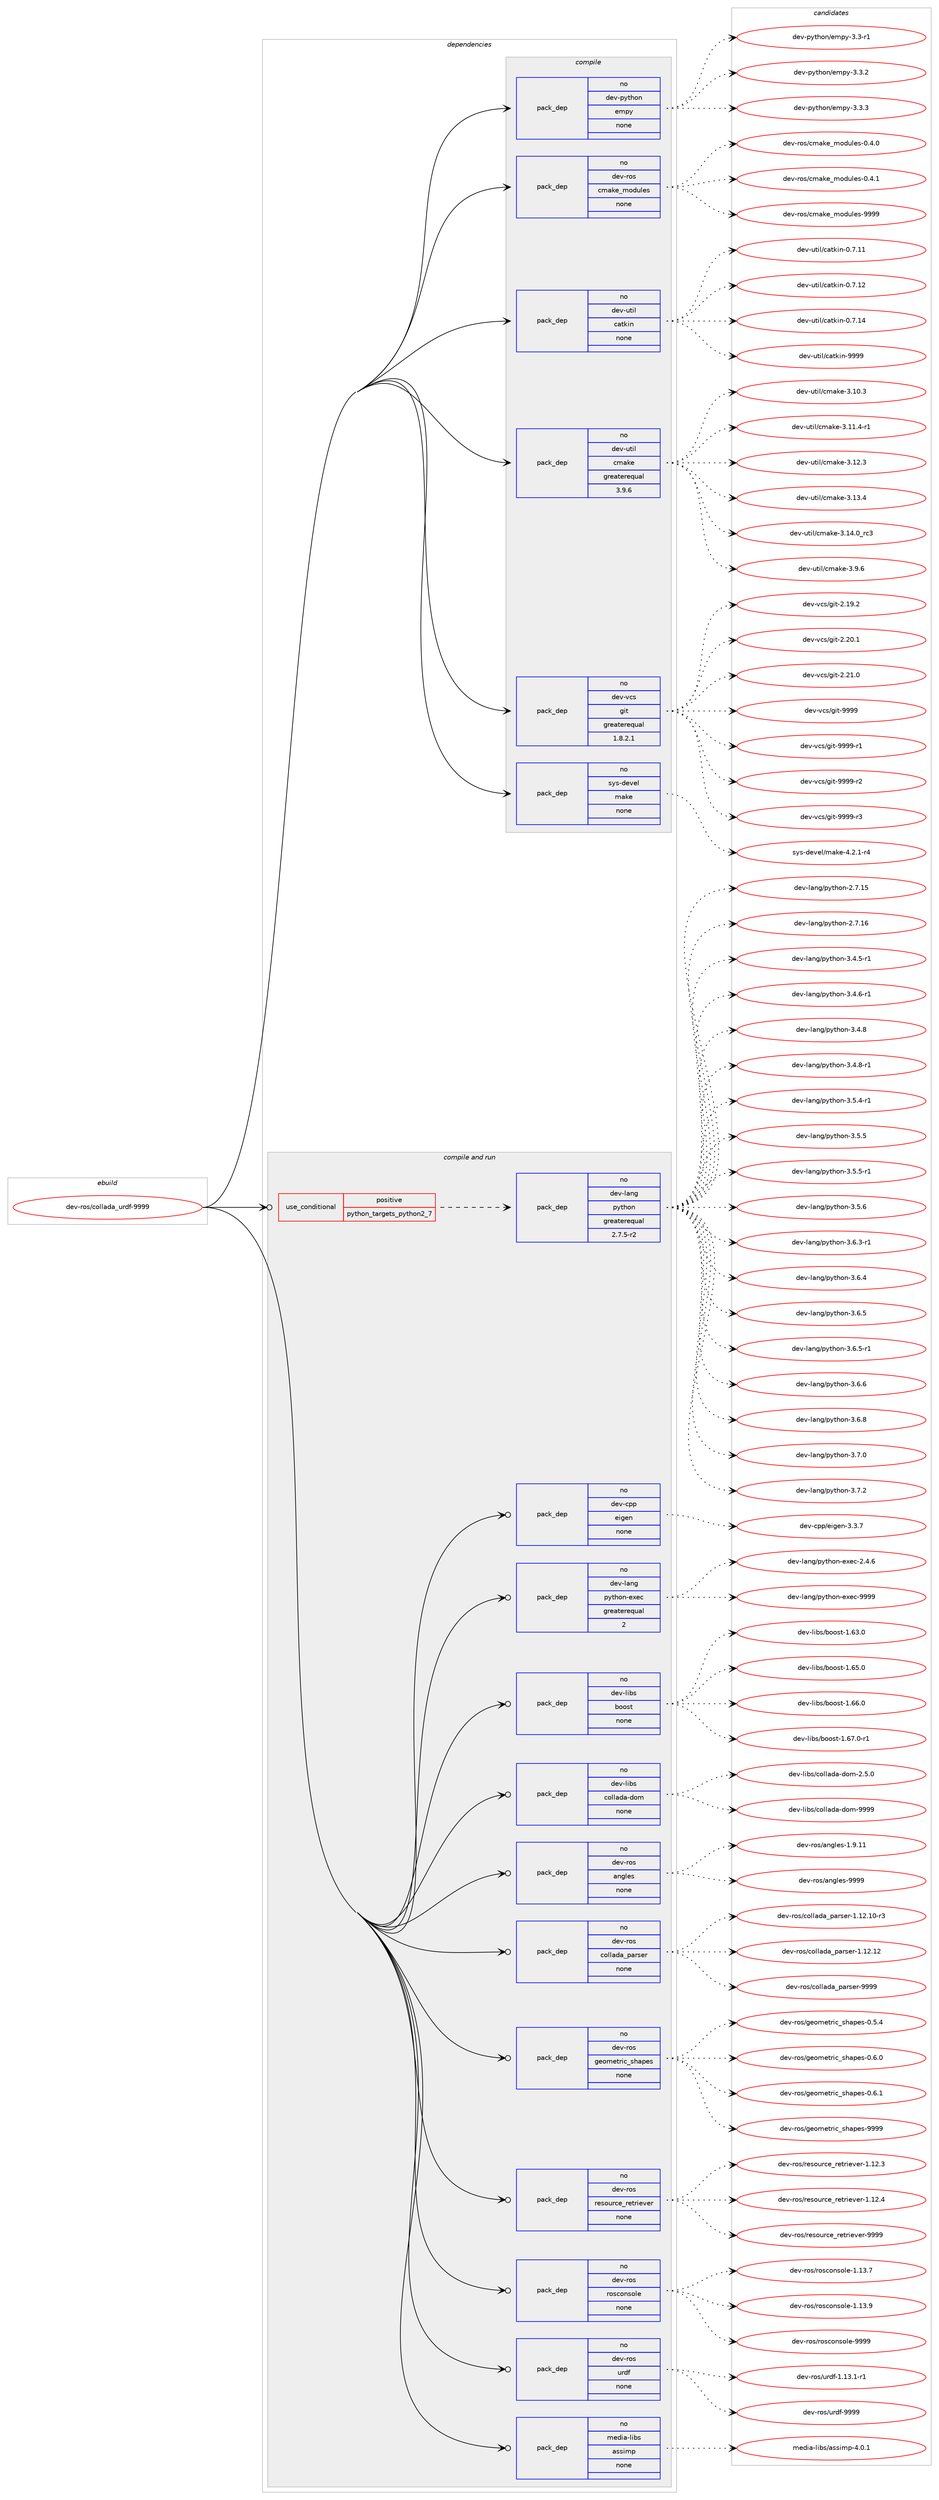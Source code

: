 digraph prolog {

# *************
# Graph options
# *************

newrank=true;
concentrate=true;
compound=true;
graph [rankdir=LR,fontname=Helvetica,fontsize=10,ranksep=1.5];#, ranksep=2.5, nodesep=0.2];
edge  [arrowhead=vee];
node  [fontname=Helvetica,fontsize=10];

# **********
# The ebuild
# **********

subgraph cluster_leftcol {
color=gray;
rank=same;
label=<<i>ebuild</i>>;
id [label="dev-ros/collada_urdf-9999", color=red, width=4, href="../dev-ros/collada_urdf-9999.svg"];
}

# ****************
# The dependencies
# ****************

subgraph cluster_midcol {
color=gray;
label=<<i>dependencies</i>>;
subgraph cluster_compile {
fillcolor="#eeeeee";
style=filled;
label=<<i>compile</i>>;
subgraph pack1041760 {
dependency1453223 [label=<<TABLE BORDER="0" CELLBORDER="1" CELLSPACING="0" CELLPADDING="4" WIDTH="220"><TR><TD ROWSPAN="6" CELLPADDING="30">pack_dep</TD></TR><TR><TD WIDTH="110">no</TD></TR><TR><TD>dev-python</TD></TR><TR><TD>empy</TD></TR><TR><TD>none</TD></TR><TR><TD></TD></TR></TABLE>>, shape=none, color=blue];
}
id:e -> dependency1453223:w [weight=20,style="solid",arrowhead="vee"];
subgraph pack1041761 {
dependency1453224 [label=<<TABLE BORDER="0" CELLBORDER="1" CELLSPACING="0" CELLPADDING="4" WIDTH="220"><TR><TD ROWSPAN="6" CELLPADDING="30">pack_dep</TD></TR><TR><TD WIDTH="110">no</TD></TR><TR><TD>dev-ros</TD></TR><TR><TD>cmake_modules</TD></TR><TR><TD>none</TD></TR><TR><TD></TD></TR></TABLE>>, shape=none, color=blue];
}
id:e -> dependency1453224:w [weight=20,style="solid",arrowhead="vee"];
subgraph pack1041762 {
dependency1453225 [label=<<TABLE BORDER="0" CELLBORDER="1" CELLSPACING="0" CELLPADDING="4" WIDTH="220"><TR><TD ROWSPAN="6" CELLPADDING="30">pack_dep</TD></TR><TR><TD WIDTH="110">no</TD></TR><TR><TD>dev-util</TD></TR><TR><TD>catkin</TD></TR><TR><TD>none</TD></TR><TR><TD></TD></TR></TABLE>>, shape=none, color=blue];
}
id:e -> dependency1453225:w [weight=20,style="solid",arrowhead="vee"];
subgraph pack1041763 {
dependency1453226 [label=<<TABLE BORDER="0" CELLBORDER="1" CELLSPACING="0" CELLPADDING="4" WIDTH="220"><TR><TD ROWSPAN="6" CELLPADDING="30">pack_dep</TD></TR><TR><TD WIDTH="110">no</TD></TR><TR><TD>dev-util</TD></TR><TR><TD>cmake</TD></TR><TR><TD>greaterequal</TD></TR><TR><TD>3.9.6</TD></TR></TABLE>>, shape=none, color=blue];
}
id:e -> dependency1453226:w [weight=20,style="solid",arrowhead="vee"];
subgraph pack1041764 {
dependency1453227 [label=<<TABLE BORDER="0" CELLBORDER="1" CELLSPACING="0" CELLPADDING="4" WIDTH="220"><TR><TD ROWSPAN="6" CELLPADDING="30">pack_dep</TD></TR><TR><TD WIDTH="110">no</TD></TR><TR><TD>dev-vcs</TD></TR><TR><TD>git</TD></TR><TR><TD>greaterequal</TD></TR><TR><TD>1.8.2.1</TD></TR></TABLE>>, shape=none, color=blue];
}
id:e -> dependency1453227:w [weight=20,style="solid",arrowhead="vee"];
subgraph pack1041765 {
dependency1453228 [label=<<TABLE BORDER="0" CELLBORDER="1" CELLSPACING="0" CELLPADDING="4" WIDTH="220"><TR><TD ROWSPAN="6" CELLPADDING="30">pack_dep</TD></TR><TR><TD WIDTH="110">no</TD></TR><TR><TD>sys-devel</TD></TR><TR><TD>make</TD></TR><TR><TD>none</TD></TR><TR><TD></TD></TR></TABLE>>, shape=none, color=blue];
}
id:e -> dependency1453228:w [weight=20,style="solid",arrowhead="vee"];
}
subgraph cluster_compileandrun {
fillcolor="#eeeeee";
style=filled;
label=<<i>compile and run</i>>;
subgraph cond388073 {
dependency1453229 [label=<<TABLE BORDER="0" CELLBORDER="1" CELLSPACING="0" CELLPADDING="4"><TR><TD ROWSPAN="3" CELLPADDING="10">use_conditional</TD></TR><TR><TD>positive</TD></TR><TR><TD>python_targets_python2_7</TD></TR></TABLE>>, shape=none, color=red];
subgraph pack1041766 {
dependency1453230 [label=<<TABLE BORDER="0" CELLBORDER="1" CELLSPACING="0" CELLPADDING="4" WIDTH="220"><TR><TD ROWSPAN="6" CELLPADDING="30">pack_dep</TD></TR><TR><TD WIDTH="110">no</TD></TR><TR><TD>dev-lang</TD></TR><TR><TD>python</TD></TR><TR><TD>greaterequal</TD></TR><TR><TD>2.7.5-r2</TD></TR></TABLE>>, shape=none, color=blue];
}
dependency1453229:e -> dependency1453230:w [weight=20,style="dashed",arrowhead="vee"];
}
id:e -> dependency1453229:w [weight=20,style="solid",arrowhead="odotvee"];
subgraph pack1041767 {
dependency1453231 [label=<<TABLE BORDER="0" CELLBORDER="1" CELLSPACING="0" CELLPADDING="4" WIDTH="220"><TR><TD ROWSPAN="6" CELLPADDING="30">pack_dep</TD></TR><TR><TD WIDTH="110">no</TD></TR><TR><TD>dev-cpp</TD></TR><TR><TD>eigen</TD></TR><TR><TD>none</TD></TR><TR><TD></TD></TR></TABLE>>, shape=none, color=blue];
}
id:e -> dependency1453231:w [weight=20,style="solid",arrowhead="odotvee"];
subgraph pack1041768 {
dependency1453232 [label=<<TABLE BORDER="0" CELLBORDER="1" CELLSPACING="0" CELLPADDING="4" WIDTH="220"><TR><TD ROWSPAN="6" CELLPADDING="30">pack_dep</TD></TR><TR><TD WIDTH="110">no</TD></TR><TR><TD>dev-lang</TD></TR><TR><TD>python-exec</TD></TR><TR><TD>greaterequal</TD></TR><TR><TD>2</TD></TR></TABLE>>, shape=none, color=blue];
}
id:e -> dependency1453232:w [weight=20,style="solid",arrowhead="odotvee"];
subgraph pack1041769 {
dependency1453233 [label=<<TABLE BORDER="0" CELLBORDER="1" CELLSPACING="0" CELLPADDING="4" WIDTH="220"><TR><TD ROWSPAN="6" CELLPADDING="30">pack_dep</TD></TR><TR><TD WIDTH="110">no</TD></TR><TR><TD>dev-libs</TD></TR><TR><TD>boost</TD></TR><TR><TD>none</TD></TR><TR><TD></TD></TR></TABLE>>, shape=none, color=blue];
}
id:e -> dependency1453233:w [weight=20,style="solid",arrowhead="odotvee"];
subgraph pack1041770 {
dependency1453234 [label=<<TABLE BORDER="0" CELLBORDER="1" CELLSPACING="0" CELLPADDING="4" WIDTH="220"><TR><TD ROWSPAN="6" CELLPADDING="30">pack_dep</TD></TR><TR><TD WIDTH="110">no</TD></TR><TR><TD>dev-libs</TD></TR><TR><TD>collada-dom</TD></TR><TR><TD>none</TD></TR><TR><TD></TD></TR></TABLE>>, shape=none, color=blue];
}
id:e -> dependency1453234:w [weight=20,style="solid",arrowhead="odotvee"];
subgraph pack1041771 {
dependency1453235 [label=<<TABLE BORDER="0" CELLBORDER="1" CELLSPACING="0" CELLPADDING="4" WIDTH="220"><TR><TD ROWSPAN="6" CELLPADDING="30">pack_dep</TD></TR><TR><TD WIDTH="110">no</TD></TR><TR><TD>dev-ros</TD></TR><TR><TD>angles</TD></TR><TR><TD>none</TD></TR><TR><TD></TD></TR></TABLE>>, shape=none, color=blue];
}
id:e -> dependency1453235:w [weight=20,style="solid",arrowhead="odotvee"];
subgraph pack1041772 {
dependency1453236 [label=<<TABLE BORDER="0" CELLBORDER="1" CELLSPACING="0" CELLPADDING="4" WIDTH="220"><TR><TD ROWSPAN="6" CELLPADDING="30">pack_dep</TD></TR><TR><TD WIDTH="110">no</TD></TR><TR><TD>dev-ros</TD></TR><TR><TD>collada_parser</TD></TR><TR><TD>none</TD></TR><TR><TD></TD></TR></TABLE>>, shape=none, color=blue];
}
id:e -> dependency1453236:w [weight=20,style="solid",arrowhead="odotvee"];
subgraph pack1041773 {
dependency1453237 [label=<<TABLE BORDER="0" CELLBORDER="1" CELLSPACING="0" CELLPADDING="4" WIDTH="220"><TR><TD ROWSPAN="6" CELLPADDING="30">pack_dep</TD></TR><TR><TD WIDTH="110">no</TD></TR><TR><TD>dev-ros</TD></TR><TR><TD>geometric_shapes</TD></TR><TR><TD>none</TD></TR><TR><TD></TD></TR></TABLE>>, shape=none, color=blue];
}
id:e -> dependency1453237:w [weight=20,style="solid",arrowhead="odotvee"];
subgraph pack1041774 {
dependency1453238 [label=<<TABLE BORDER="0" CELLBORDER="1" CELLSPACING="0" CELLPADDING="4" WIDTH="220"><TR><TD ROWSPAN="6" CELLPADDING="30">pack_dep</TD></TR><TR><TD WIDTH="110">no</TD></TR><TR><TD>dev-ros</TD></TR><TR><TD>resource_retriever</TD></TR><TR><TD>none</TD></TR><TR><TD></TD></TR></TABLE>>, shape=none, color=blue];
}
id:e -> dependency1453238:w [weight=20,style="solid",arrowhead="odotvee"];
subgraph pack1041775 {
dependency1453239 [label=<<TABLE BORDER="0" CELLBORDER="1" CELLSPACING="0" CELLPADDING="4" WIDTH="220"><TR><TD ROWSPAN="6" CELLPADDING="30">pack_dep</TD></TR><TR><TD WIDTH="110">no</TD></TR><TR><TD>dev-ros</TD></TR><TR><TD>rosconsole</TD></TR><TR><TD>none</TD></TR><TR><TD></TD></TR></TABLE>>, shape=none, color=blue];
}
id:e -> dependency1453239:w [weight=20,style="solid",arrowhead="odotvee"];
subgraph pack1041776 {
dependency1453240 [label=<<TABLE BORDER="0" CELLBORDER="1" CELLSPACING="0" CELLPADDING="4" WIDTH="220"><TR><TD ROWSPAN="6" CELLPADDING="30">pack_dep</TD></TR><TR><TD WIDTH="110">no</TD></TR><TR><TD>dev-ros</TD></TR><TR><TD>urdf</TD></TR><TR><TD>none</TD></TR><TR><TD></TD></TR></TABLE>>, shape=none, color=blue];
}
id:e -> dependency1453240:w [weight=20,style="solid",arrowhead="odotvee"];
subgraph pack1041777 {
dependency1453241 [label=<<TABLE BORDER="0" CELLBORDER="1" CELLSPACING="0" CELLPADDING="4" WIDTH="220"><TR><TD ROWSPAN="6" CELLPADDING="30">pack_dep</TD></TR><TR><TD WIDTH="110">no</TD></TR><TR><TD>media-libs</TD></TR><TR><TD>assimp</TD></TR><TR><TD>none</TD></TR><TR><TD></TD></TR></TABLE>>, shape=none, color=blue];
}
id:e -> dependency1453241:w [weight=20,style="solid",arrowhead="odotvee"];
}
subgraph cluster_run {
fillcolor="#eeeeee";
style=filled;
label=<<i>run</i>>;
}
}

# **************
# The candidates
# **************

subgraph cluster_choices {
rank=same;
color=gray;
label=<<i>candidates</i>>;

subgraph choice1041760 {
color=black;
nodesep=1;
choice1001011184511212111610411111047101109112121455146514511449 [label="dev-python/empy-3.3-r1", color=red, width=4,href="../dev-python/empy-3.3-r1.svg"];
choice1001011184511212111610411111047101109112121455146514650 [label="dev-python/empy-3.3.2", color=red, width=4,href="../dev-python/empy-3.3.2.svg"];
choice1001011184511212111610411111047101109112121455146514651 [label="dev-python/empy-3.3.3", color=red, width=4,href="../dev-python/empy-3.3.3.svg"];
dependency1453223:e -> choice1001011184511212111610411111047101109112121455146514511449:w [style=dotted,weight="100"];
dependency1453223:e -> choice1001011184511212111610411111047101109112121455146514650:w [style=dotted,weight="100"];
dependency1453223:e -> choice1001011184511212111610411111047101109112121455146514651:w [style=dotted,weight="100"];
}
subgraph choice1041761 {
color=black;
nodesep=1;
choice1001011184511411111547991099710710195109111100117108101115454846524648 [label="dev-ros/cmake_modules-0.4.0", color=red, width=4,href="../dev-ros/cmake_modules-0.4.0.svg"];
choice1001011184511411111547991099710710195109111100117108101115454846524649 [label="dev-ros/cmake_modules-0.4.1", color=red, width=4,href="../dev-ros/cmake_modules-0.4.1.svg"];
choice10010111845114111115479910997107101951091111001171081011154557575757 [label="dev-ros/cmake_modules-9999", color=red, width=4,href="../dev-ros/cmake_modules-9999.svg"];
dependency1453224:e -> choice1001011184511411111547991099710710195109111100117108101115454846524648:w [style=dotted,weight="100"];
dependency1453224:e -> choice1001011184511411111547991099710710195109111100117108101115454846524649:w [style=dotted,weight="100"];
dependency1453224:e -> choice10010111845114111115479910997107101951091111001171081011154557575757:w [style=dotted,weight="100"];
}
subgraph choice1041762 {
color=black;
nodesep=1;
choice1001011184511711610510847999711610710511045484655464949 [label="dev-util/catkin-0.7.11", color=red, width=4,href="../dev-util/catkin-0.7.11.svg"];
choice1001011184511711610510847999711610710511045484655464950 [label="dev-util/catkin-0.7.12", color=red, width=4,href="../dev-util/catkin-0.7.12.svg"];
choice1001011184511711610510847999711610710511045484655464952 [label="dev-util/catkin-0.7.14", color=red, width=4,href="../dev-util/catkin-0.7.14.svg"];
choice100101118451171161051084799971161071051104557575757 [label="dev-util/catkin-9999", color=red, width=4,href="../dev-util/catkin-9999.svg"];
dependency1453225:e -> choice1001011184511711610510847999711610710511045484655464949:w [style=dotted,weight="100"];
dependency1453225:e -> choice1001011184511711610510847999711610710511045484655464950:w [style=dotted,weight="100"];
dependency1453225:e -> choice1001011184511711610510847999711610710511045484655464952:w [style=dotted,weight="100"];
dependency1453225:e -> choice100101118451171161051084799971161071051104557575757:w [style=dotted,weight="100"];
}
subgraph choice1041763 {
color=black;
nodesep=1;
choice1001011184511711610510847991099710710145514649484651 [label="dev-util/cmake-3.10.3", color=red, width=4,href="../dev-util/cmake-3.10.3.svg"];
choice10010111845117116105108479910997107101455146494946524511449 [label="dev-util/cmake-3.11.4-r1", color=red, width=4,href="../dev-util/cmake-3.11.4-r1.svg"];
choice1001011184511711610510847991099710710145514649504651 [label="dev-util/cmake-3.12.3", color=red, width=4,href="../dev-util/cmake-3.12.3.svg"];
choice1001011184511711610510847991099710710145514649514652 [label="dev-util/cmake-3.13.4", color=red, width=4,href="../dev-util/cmake-3.13.4.svg"];
choice1001011184511711610510847991099710710145514649524648951149951 [label="dev-util/cmake-3.14.0_rc3", color=red, width=4,href="../dev-util/cmake-3.14.0_rc3.svg"];
choice10010111845117116105108479910997107101455146574654 [label="dev-util/cmake-3.9.6", color=red, width=4,href="../dev-util/cmake-3.9.6.svg"];
dependency1453226:e -> choice1001011184511711610510847991099710710145514649484651:w [style=dotted,weight="100"];
dependency1453226:e -> choice10010111845117116105108479910997107101455146494946524511449:w [style=dotted,weight="100"];
dependency1453226:e -> choice1001011184511711610510847991099710710145514649504651:w [style=dotted,weight="100"];
dependency1453226:e -> choice1001011184511711610510847991099710710145514649514652:w [style=dotted,weight="100"];
dependency1453226:e -> choice1001011184511711610510847991099710710145514649524648951149951:w [style=dotted,weight="100"];
dependency1453226:e -> choice10010111845117116105108479910997107101455146574654:w [style=dotted,weight="100"];
}
subgraph choice1041764 {
color=black;
nodesep=1;
choice10010111845118991154710310511645504649574650 [label="dev-vcs/git-2.19.2", color=red, width=4,href="../dev-vcs/git-2.19.2.svg"];
choice10010111845118991154710310511645504650484649 [label="dev-vcs/git-2.20.1", color=red, width=4,href="../dev-vcs/git-2.20.1.svg"];
choice10010111845118991154710310511645504650494648 [label="dev-vcs/git-2.21.0", color=red, width=4,href="../dev-vcs/git-2.21.0.svg"];
choice1001011184511899115471031051164557575757 [label="dev-vcs/git-9999", color=red, width=4,href="../dev-vcs/git-9999.svg"];
choice10010111845118991154710310511645575757574511449 [label="dev-vcs/git-9999-r1", color=red, width=4,href="../dev-vcs/git-9999-r1.svg"];
choice10010111845118991154710310511645575757574511450 [label="dev-vcs/git-9999-r2", color=red, width=4,href="../dev-vcs/git-9999-r2.svg"];
choice10010111845118991154710310511645575757574511451 [label="dev-vcs/git-9999-r3", color=red, width=4,href="../dev-vcs/git-9999-r3.svg"];
dependency1453227:e -> choice10010111845118991154710310511645504649574650:w [style=dotted,weight="100"];
dependency1453227:e -> choice10010111845118991154710310511645504650484649:w [style=dotted,weight="100"];
dependency1453227:e -> choice10010111845118991154710310511645504650494648:w [style=dotted,weight="100"];
dependency1453227:e -> choice1001011184511899115471031051164557575757:w [style=dotted,weight="100"];
dependency1453227:e -> choice10010111845118991154710310511645575757574511449:w [style=dotted,weight="100"];
dependency1453227:e -> choice10010111845118991154710310511645575757574511450:w [style=dotted,weight="100"];
dependency1453227:e -> choice10010111845118991154710310511645575757574511451:w [style=dotted,weight="100"];
}
subgraph choice1041765 {
color=black;
nodesep=1;
choice1151211154510010111810110847109971071014552465046494511452 [label="sys-devel/make-4.2.1-r4", color=red, width=4,href="../sys-devel/make-4.2.1-r4.svg"];
dependency1453228:e -> choice1151211154510010111810110847109971071014552465046494511452:w [style=dotted,weight="100"];
}
subgraph choice1041766 {
color=black;
nodesep=1;
choice10010111845108971101034711212111610411111045504655464953 [label="dev-lang/python-2.7.15", color=red, width=4,href="../dev-lang/python-2.7.15.svg"];
choice10010111845108971101034711212111610411111045504655464954 [label="dev-lang/python-2.7.16", color=red, width=4,href="../dev-lang/python-2.7.16.svg"];
choice1001011184510897110103471121211161041111104551465246534511449 [label="dev-lang/python-3.4.5-r1", color=red, width=4,href="../dev-lang/python-3.4.5-r1.svg"];
choice1001011184510897110103471121211161041111104551465246544511449 [label="dev-lang/python-3.4.6-r1", color=red, width=4,href="../dev-lang/python-3.4.6-r1.svg"];
choice100101118451089711010347112121116104111110455146524656 [label="dev-lang/python-3.4.8", color=red, width=4,href="../dev-lang/python-3.4.8.svg"];
choice1001011184510897110103471121211161041111104551465246564511449 [label="dev-lang/python-3.4.8-r1", color=red, width=4,href="../dev-lang/python-3.4.8-r1.svg"];
choice1001011184510897110103471121211161041111104551465346524511449 [label="dev-lang/python-3.5.4-r1", color=red, width=4,href="../dev-lang/python-3.5.4-r1.svg"];
choice100101118451089711010347112121116104111110455146534653 [label="dev-lang/python-3.5.5", color=red, width=4,href="../dev-lang/python-3.5.5.svg"];
choice1001011184510897110103471121211161041111104551465346534511449 [label="dev-lang/python-3.5.5-r1", color=red, width=4,href="../dev-lang/python-3.5.5-r1.svg"];
choice100101118451089711010347112121116104111110455146534654 [label="dev-lang/python-3.5.6", color=red, width=4,href="../dev-lang/python-3.5.6.svg"];
choice1001011184510897110103471121211161041111104551465446514511449 [label="dev-lang/python-3.6.3-r1", color=red, width=4,href="../dev-lang/python-3.6.3-r1.svg"];
choice100101118451089711010347112121116104111110455146544652 [label="dev-lang/python-3.6.4", color=red, width=4,href="../dev-lang/python-3.6.4.svg"];
choice100101118451089711010347112121116104111110455146544653 [label="dev-lang/python-3.6.5", color=red, width=4,href="../dev-lang/python-3.6.5.svg"];
choice1001011184510897110103471121211161041111104551465446534511449 [label="dev-lang/python-3.6.5-r1", color=red, width=4,href="../dev-lang/python-3.6.5-r1.svg"];
choice100101118451089711010347112121116104111110455146544654 [label="dev-lang/python-3.6.6", color=red, width=4,href="../dev-lang/python-3.6.6.svg"];
choice100101118451089711010347112121116104111110455146544656 [label="dev-lang/python-3.6.8", color=red, width=4,href="../dev-lang/python-3.6.8.svg"];
choice100101118451089711010347112121116104111110455146554648 [label="dev-lang/python-3.7.0", color=red, width=4,href="../dev-lang/python-3.7.0.svg"];
choice100101118451089711010347112121116104111110455146554650 [label="dev-lang/python-3.7.2", color=red, width=4,href="../dev-lang/python-3.7.2.svg"];
dependency1453230:e -> choice10010111845108971101034711212111610411111045504655464953:w [style=dotted,weight="100"];
dependency1453230:e -> choice10010111845108971101034711212111610411111045504655464954:w [style=dotted,weight="100"];
dependency1453230:e -> choice1001011184510897110103471121211161041111104551465246534511449:w [style=dotted,weight="100"];
dependency1453230:e -> choice1001011184510897110103471121211161041111104551465246544511449:w [style=dotted,weight="100"];
dependency1453230:e -> choice100101118451089711010347112121116104111110455146524656:w [style=dotted,weight="100"];
dependency1453230:e -> choice1001011184510897110103471121211161041111104551465246564511449:w [style=dotted,weight="100"];
dependency1453230:e -> choice1001011184510897110103471121211161041111104551465346524511449:w [style=dotted,weight="100"];
dependency1453230:e -> choice100101118451089711010347112121116104111110455146534653:w [style=dotted,weight="100"];
dependency1453230:e -> choice1001011184510897110103471121211161041111104551465346534511449:w [style=dotted,weight="100"];
dependency1453230:e -> choice100101118451089711010347112121116104111110455146534654:w [style=dotted,weight="100"];
dependency1453230:e -> choice1001011184510897110103471121211161041111104551465446514511449:w [style=dotted,weight="100"];
dependency1453230:e -> choice100101118451089711010347112121116104111110455146544652:w [style=dotted,weight="100"];
dependency1453230:e -> choice100101118451089711010347112121116104111110455146544653:w [style=dotted,weight="100"];
dependency1453230:e -> choice1001011184510897110103471121211161041111104551465446534511449:w [style=dotted,weight="100"];
dependency1453230:e -> choice100101118451089711010347112121116104111110455146544654:w [style=dotted,weight="100"];
dependency1453230:e -> choice100101118451089711010347112121116104111110455146544656:w [style=dotted,weight="100"];
dependency1453230:e -> choice100101118451089711010347112121116104111110455146554648:w [style=dotted,weight="100"];
dependency1453230:e -> choice100101118451089711010347112121116104111110455146554650:w [style=dotted,weight="100"];
}
subgraph choice1041767 {
color=black;
nodesep=1;
choice100101118459911211247101105103101110455146514655 [label="dev-cpp/eigen-3.3.7", color=red, width=4,href="../dev-cpp/eigen-3.3.7.svg"];
dependency1453231:e -> choice100101118459911211247101105103101110455146514655:w [style=dotted,weight="100"];
}
subgraph choice1041768 {
color=black;
nodesep=1;
choice1001011184510897110103471121211161041111104510112010199455046524654 [label="dev-lang/python-exec-2.4.6", color=red, width=4,href="../dev-lang/python-exec-2.4.6.svg"];
choice10010111845108971101034711212111610411111045101120101994557575757 [label="dev-lang/python-exec-9999", color=red, width=4,href="../dev-lang/python-exec-9999.svg"];
dependency1453232:e -> choice1001011184510897110103471121211161041111104510112010199455046524654:w [style=dotted,weight="100"];
dependency1453232:e -> choice10010111845108971101034711212111610411111045101120101994557575757:w [style=dotted,weight="100"];
}
subgraph choice1041769 {
color=black;
nodesep=1;
choice1001011184510810598115479811111111511645494654514648 [label="dev-libs/boost-1.63.0", color=red, width=4,href="../dev-libs/boost-1.63.0.svg"];
choice1001011184510810598115479811111111511645494654534648 [label="dev-libs/boost-1.65.0", color=red, width=4,href="../dev-libs/boost-1.65.0.svg"];
choice1001011184510810598115479811111111511645494654544648 [label="dev-libs/boost-1.66.0", color=red, width=4,href="../dev-libs/boost-1.66.0.svg"];
choice10010111845108105981154798111111115116454946545546484511449 [label="dev-libs/boost-1.67.0-r1", color=red, width=4,href="../dev-libs/boost-1.67.0-r1.svg"];
dependency1453233:e -> choice1001011184510810598115479811111111511645494654514648:w [style=dotted,weight="100"];
dependency1453233:e -> choice1001011184510810598115479811111111511645494654534648:w [style=dotted,weight="100"];
dependency1453233:e -> choice1001011184510810598115479811111111511645494654544648:w [style=dotted,weight="100"];
dependency1453233:e -> choice10010111845108105981154798111111115116454946545546484511449:w [style=dotted,weight="100"];
}
subgraph choice1041770 {
color=black;
nodesep=1;
choice10010111845108105981154799111108108971009745100111109455046534648 [label="dev-libs/collada-dom-2.5.0", color=red, width=4,href="../dev-libs/collada-dom-2.5.0.svg"];
choice100101118451081059811547991111081089710097451001111094557575757 [label="dev-libs/collada-dom-9999", color=red, width=4,href="../dev-libs/collada-dom-9999.svg"];
dependency1453234:e -> choice10010111845108105981154799111108108971009745100111109455046534648:w [style=dotted,weight="100"];
dependency1453234:e -> choice100101118451081059811547991111081089710097451001111094557575757:w [style=dotted,weight="100"];
}
subgraph choice1041771 {
color=black;
nodesep=1;
choice10010111845114111115479711010310810111545494657464949 [label="dev-ros/angles-1.9.11", color=red, width=4,href="../dev-ros/angles-1.9.11.svg"];
choice1001011184511411111547971101031081011154557575757 [label="dev-ros/angles-9999", color=red, width=4,href="../dev-ros/angles-9999.svg"];
dependency1453235:e -> choice10010111845114111115479711010310810111545494657464949:w [style=dotted,weight="100"];
dependency1453235:e -> choice1001011184511411111547971101031081011154557575757:w [style=dotted,weight="100"];
}
subgraph choice1041772 {
color=black;
nodesep=1;
choice1001011184511411111547991111081089710097951129711411510111445494649504649484511451 [label="dev-ros/collada_parser-1.12.10-r3", color=red, width=4,href="../dev-ros/collada_parser-1.12.10-r3.svg"];
choice100101118451141111154799111108108971009795112971141151011144549464950464950 [label="dev-ros/collada_parser-1.12.12", color=red, width=4,href="../dev-ros/collada_parser-1.12.12.svg"];
choice100101118451141111154799111108108971009795112971141151011144557575757 [label="dev-ros/collada_parser-9999", color=red, width=4,href="../dev-ros/collada_parser-9999.svg"];
dependency1453236:e -> choice1001011184511411111547991111081089710097951129711411510111445494649504649484511451:w [style=dotted,weight="100"];
dependency1453236:e -> choice100101118451141111154799111108108971009795112971141151011144549464950464950:w [style=dotted,weight="100"];
dependency1453236:e -> choice100101118451141111154799111108108971009795112971141151011144557575757:w [style=dotted,weight="100"];
}
subgraph choice1041773 {
color=black;
nodesep=1;
choice1001011184511411111547103101111109101116114105999511510497112101115454846534652 [label="dev-ros/geometric_shapes-0.5.4", color=red, width=4,href="../dev-ros/geometric_shapes-0.5.4.svg"];
choice1001011184511411111547103101111109101116114105999511510497112101115454846544648 [label="dev-ros/geometric_shapes-0.6.0", color=red, width=4,href="../dev-ros/geometric_shapes-0.6.0.svg"];
choice1001011184511411111547103101111109101116114105999511510497112101115454846544649 [label="dev-ros/geometric_shapes-0.6.1", color=red, width=4,href="../dev-ros/geometric_shapes-0.6.1.svg"];
choice10010111845114111115471031011111091011161141059995115104971121011154557575757 [label="dev-ros/geometric_shapes-9999", color=red, width=4,href="../dev-ros/geometric_shapes-9999.svg"];
dependency1453237:e -> choice1001011184511411111547103101111109101116114105999511510497112101115454846534652:w [style=dotted,weight="100"];
dependency1453237:e -> choice1001011184511411111547103101111109101116114105999511510497112101115454846544648:w [style=dotted,weight="100"];
dependency1453237:e -> choice1001011184511411111547103101111109101116114105999511510497112101115454846544649:w [style=dotted,weight="100"];
dependency1453237:e -> choice10010111845114111115471031011111091011161141059995115104971121011154557575757:w [style=dotted,weight="100"];
}
subgraph choice1041774 {
color=black;
nodesep=1;
choice1001011184511411111547114101115111117114991019511410111611410510111810111445494649504651 [label="dev-ros/resource_retriever-1.12.3", color=red, width=4,href="../dev-ros/resource_retriever-1.12.3.svg"];
choice1001011184511411111547114101115111117114991019511410111611410510111810111445494649504652 [label="dev-ros/resource_retriever-1.12.4", color=red, width=4,href="../dev-ros/resource_retriever-1.12.4.svg"];
choice100101118451141111154711410111511111711499101951141011161141051011181011144557575757 [label="dev-ros/resource_retriever-9999", color=red, width=4,href="../dev-ros/resource_retriever-9999.svg"];
dependency1453238:e -> choice1001011184511411111547114101115111117114991019511410111611410510111810111445494649504651:w [style=dotted,weight="100"];
dependency1453238:e -> choice1001011184511411111547114101115111117114991019511410111611410510111810111445494649504652:w [style=dotted,weight="100"];
dependency1453238:e -> choice100101118451141111154711410111511111711499101951141011161141051011181011144557575757:w [style=dotted,weight="100"];
}
subgraph choice1041775 {
color=black;
nodesep=1;
choice10010111845114111115471141111159911111011511110810145494649514655 [label="dev-ros/rosconsole-1.13.7", color=red, width=4,href="../dev-ros/rosconsole-1.13.7.svg"];
choice10010111845114111115471141111159911111011511110810145494649514657 [label="dev-ros/rosconsole-1.13.9", color=red, width=4,href="../dev-ros/rosconsole-1.13.9.svg"];
choice1001011184511411111547114111115991111101151111081014557575757 [label="dev-ros/rosconsole-9999", color=red, width=4,href="../dev-ros/rosconsole-9999.svg"];
dependency1453239:e -> choice10010111845114111115471141111159911111011511110810145494649514655:w [style=dotted,weight="100"];
dependency1453239:e -> choice10010111845114111115471141111159911111011511110810145494649514657:w [style=dotted,weight="100"];
dependency1453239:e -> choice1001011184511411111547114111115991111101151111081014557575757:w [style=dotted,weight="100"];
}
subgraph choice1041776 {
color=black;
nodesep=1;
choice1001011184511411111547117114100102454946495146494511449 [label="dev-ros/urdf-1.13.1-r1", color=red, width=4,href="../dev-ros/urdf-1.13.1-r1.svg"];
choice10010111845114111115471171141001024557575757 [label="dev-ros/urdf-9999", color=red, width=4,href="../dev-ros/urdf-9999.svg"];
dependency1453240:e -> choice1001011184511411111547117114100102454946495146494511449:w [style=dotted,weight="100"];
dependency1453240:e -> choice10010111845114111115471171141001024557575757:w [style=dotted,weight="100"];
}
subgraph choice1041777 {
color=black;
nodesep=1;
choice1091011001059745108105981154797115115105109112455246484649 [label="media-libs/assimp-4.0.1", color=red, width=4,href="../media-libs/assimp-4.0.1.svg"];
dependency1453241:e -> choice1091011001059745108105981154797115115105109112455246484649:w [style=dotted,weight="100"];
}
}

}
